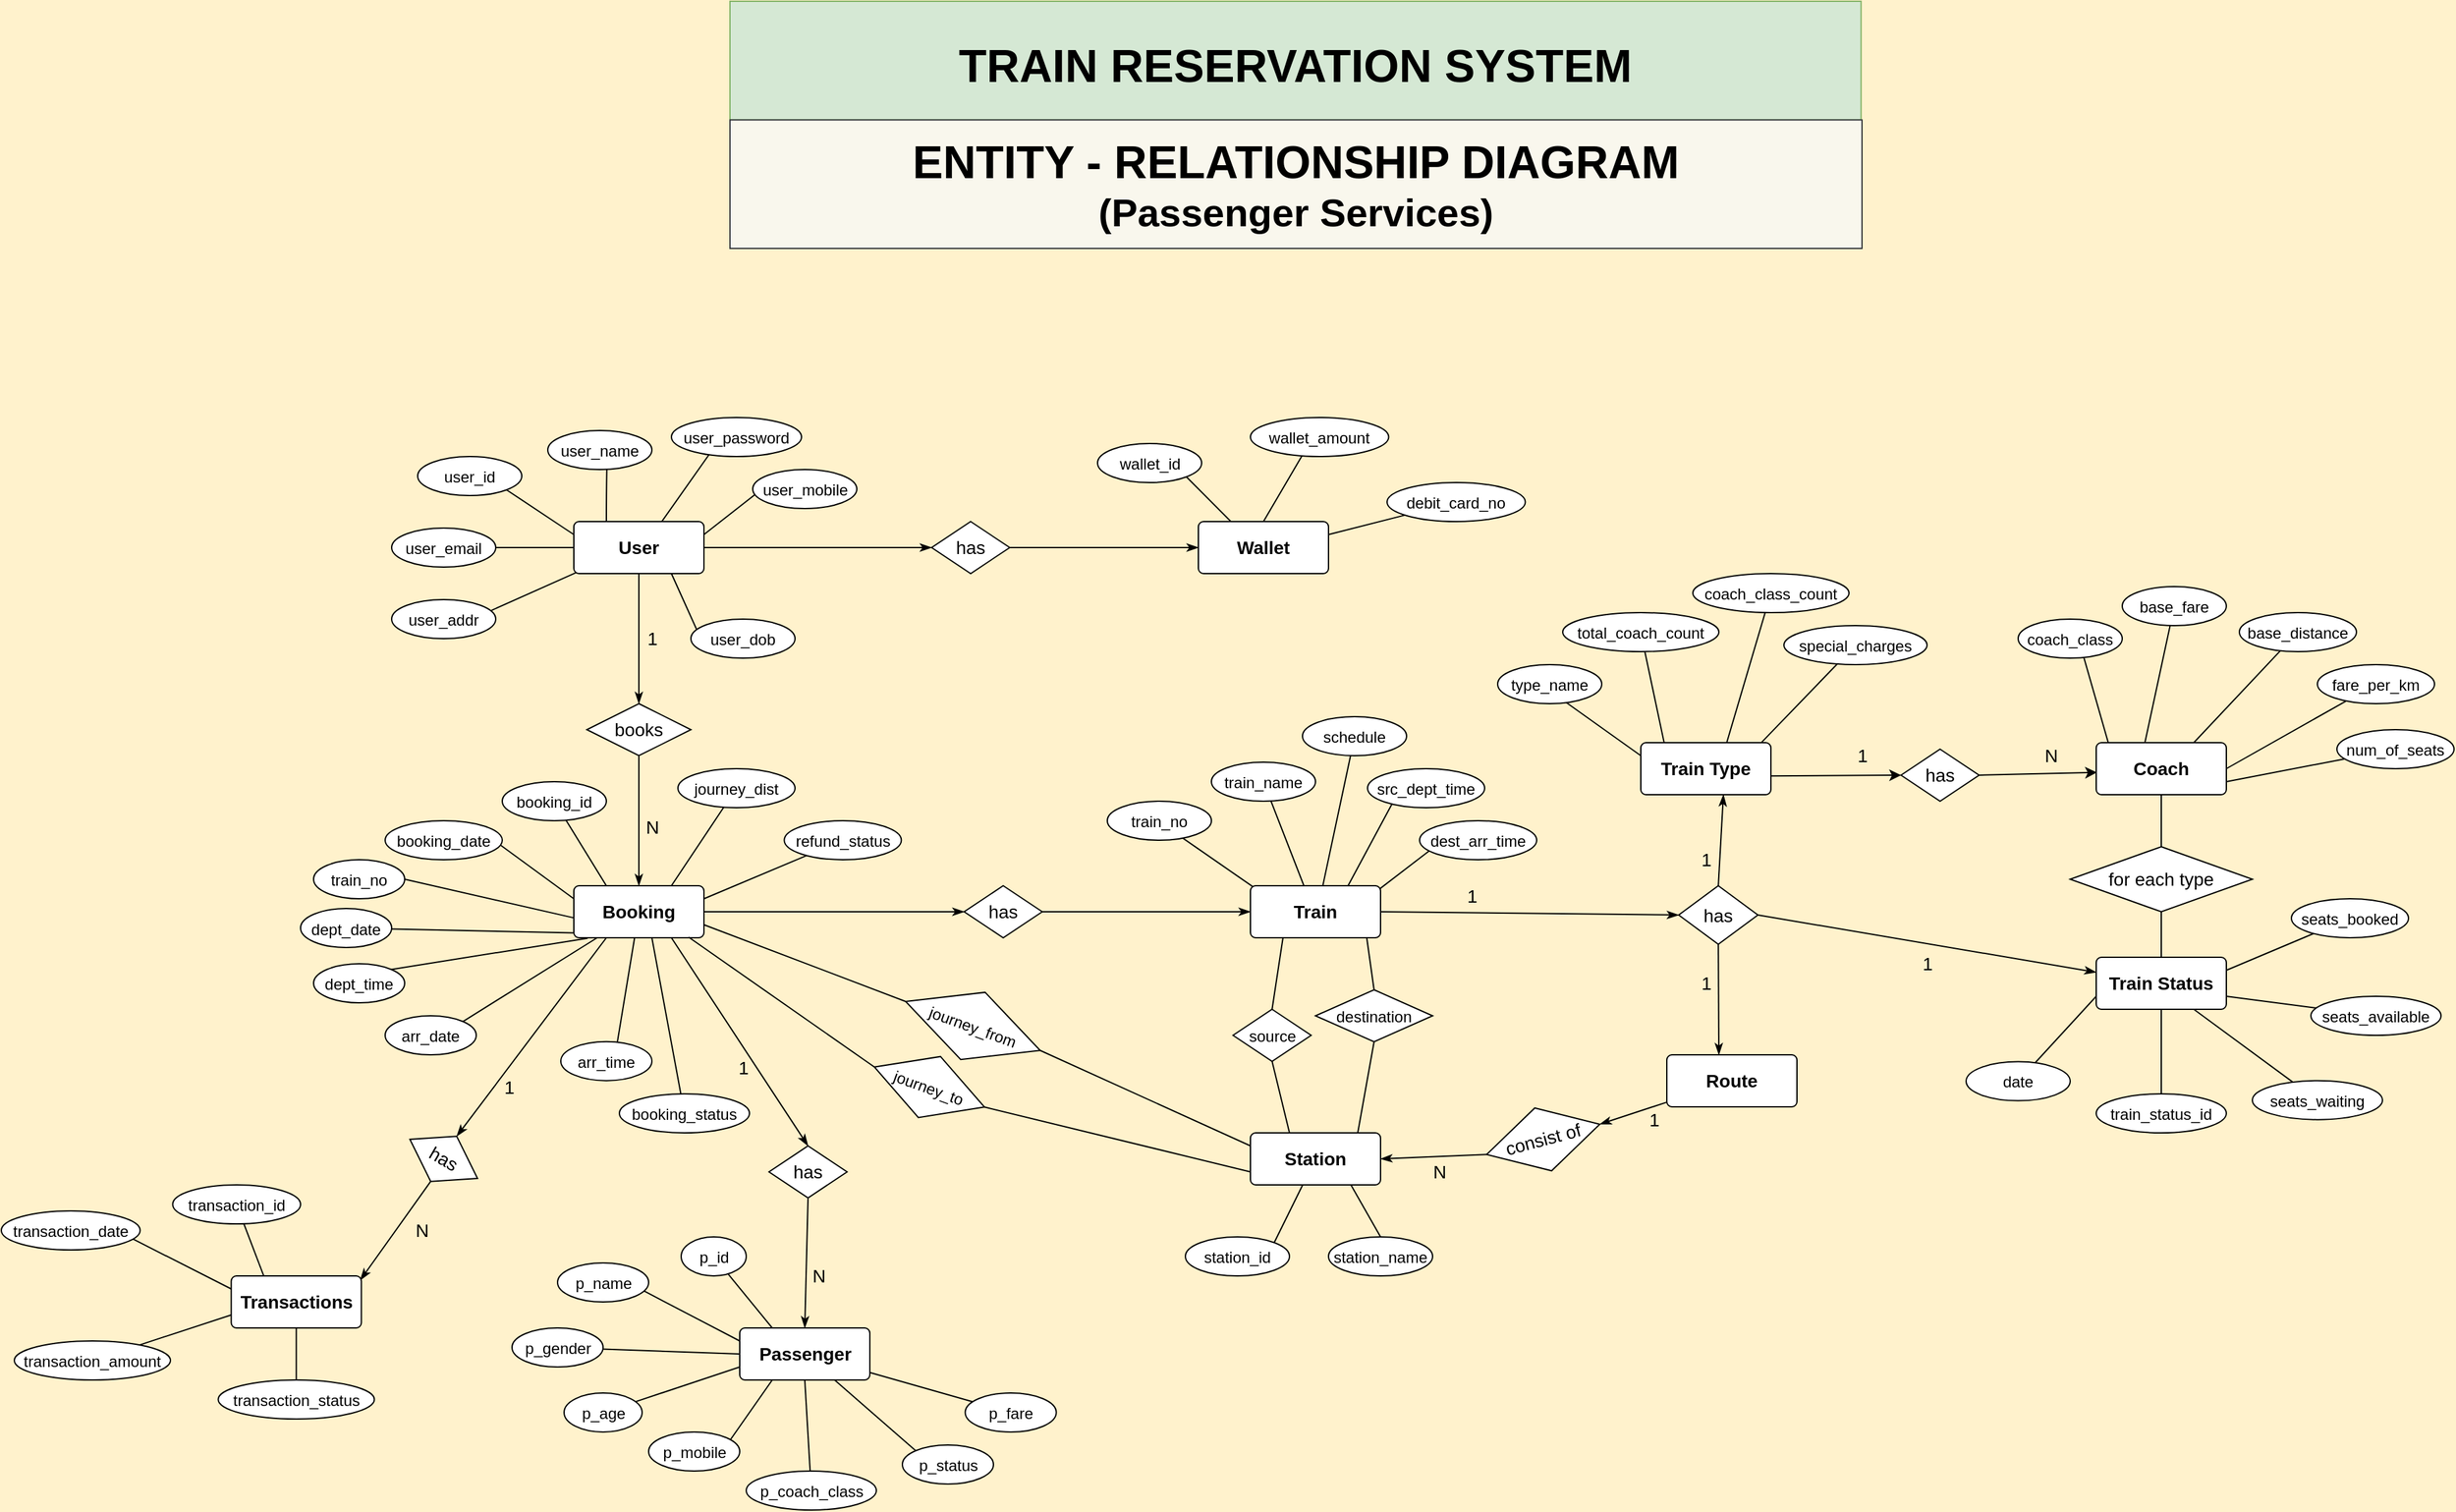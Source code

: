 <mxfile version="18.0.1" type="device"><diagram name="Page-1" id="9f46799a-70d6-7492-0946-bef42562c5a5"><mxGraphModel dx="2607" dy="2647" grid="1" gridSize="10" guides="1" tooltips="1" connect="1" arrows="1" fold="1" page="1" pageScale="1" pageWidth="1100" pageHeight="850" background="#FFF2CC" math="0" shadow="0"><root><mxCell id="0"/><mxCell id="1" parent="0"/><mxCell id="fS3wHEak9zcLF6rcRl_g-36" style="edgeStyle=none;orthogonalLoop=1;jettySize=auto;html=1;exitX=1;exitY=0.5;exitDx=0;exitDy=0;fontSize=14;endArrow=classicThin;endFill=1;" parent="1" source="fS3wHEak9zcLF6rcRl_g-2" target="fS3wHEak9zcLF6rcRl_g-35" edge="1"><mxGeometry relative="1" as="geometry"/></mxCell><mxCell id="v1AzDa6t8f1Orx-Hfr9t-29" style="edgeStyle=none;rounded=0;orthogonalLoop=1;jettySize=auto;html=1;exitX=0.25;exitY=0;exitDx=0;exitDy=0;endArrow=none;endFill=0;" parent="1" source="fS3wHEak9zcLF6rcRl_g-2" target="v1AzDa6t8f1Orx-Hfr9t-25" edge="1"><mxGeometry relative="1" as="geometry"><Array as="points"/></mxGeometry></mxCell><mxCell id="v1AzDa6t8f1Orx-Hfr9t-30" style="edgeStyle=none;rounded=0;orthogonalLoop=1;jettySize=auto;html=1;exitX=0;exitY=0.25;exitDx=0;exitDy=0;entryX=0.981;entryY=0.617;entryDx=0;entryDy=0;entryPerimeter=0;endArrow=none;endFill=0;" parent="1" source="fS3wHEak9zcLF6rcRl_g-2" target="v1AzDa6t8f1Orx-Hfr9t-26" edge="1"><mxGeometry relative="1" as="geometry"/></mxCell><mxCell id="v1AzDa6t8f1Orx-Hfr9t-31" style="edgeStyle=none;rounded=0;orthogonalLoop=1;jettySize=auto;html=1;exitX=0.005;exitY=0.62;exitDx=0;exitDy=0;entryX=1;entryY=0.5;entryDx=0;entryDy=0;endArrow=none;endFill=0;exitPerimeter=0;" parent="1" source="fS3wHEak9zcLF6rcRl_g-2" target="v1AzDa6t8f1Orx-Hfr9t-27" edge="1"><mxGeometry relative="1" as="geometry"/></mxCell><mxCell id="v1AzDa6t8f1Orx-Hfr9t-34" style="edgeStyle=none;rounded=0;orthogonalLoop=1;jettySize=auto;html=1;exitX=-0.005;exitY=0.906;exitDx=0;exitDy=0;endArrow=none;endFill=0;exitPerimeter=0;" parent="1" source="fS3wHEak9zcLF6rcRl_g-2" target="v1AzDa6t8f1Orx-Hfr9t-33" edge="1"><mxGeometry relative="1" as="geometry"><mxPoint x="550" y="130" as="targetPoint"/></mxGeometry></mxCell><mxCell id="v1AzDa6t8f1Orx-Hfr9t-42" style="edgeStyle=none;rounded=0;orthogonalLoop=1;jettySize=auto;html=1;exitX=1;exitY=0.75;exitDx=0;exitDy=0;entryX=0;entryY=0.5;entryDx=0;entryDy=0;endArrow=none;endFill=0;" parent="1" source="fS3wHEak9zcLF6rcRl_g-2" target="v1AzDa6t8f1Orx-Hfr9t-41" edge="1"><mxGeometry relative="1" as="geometry"/></mxCell><mxCell id="v1AzDa6t8f1Orx-Hfr9t-59" style="edgeStyle=none;rounded=0;orthogonalLoop=1;jettySize=auto;html=1;exitX=0.75;exitY=0;exitDx=0;exitDy=0;endArrow=none;endFill=0;" parent="1" source="fS3wHEak9zcLF6rcRl_g-2" target="v1AzDa6t8f1Orx-Hfr9t-58" edge="1"><mxGeometry relative="1" as="geometry"/></mxCell><mxCell id="v1AzDa6t8f1Orx-Hfr9t-62" style="edgeStyle=none;rounded=0;orthogonalLoop=1;jettySize=auto;html=1;exitX=0.75;exitY=1;exitDx=0;exitDy=0;entryX=0.5;entryY=0;entryDx=0;entryDy=0;endArrow=classicThin;endFill=1;" parent="1" source="fS3wHEak9zcLF6rcRl_g-2" target="v1AzDa6t8f1Orx-Hfr9t-61" edge="1"><mxGeometry relative="1" as="geometry"/></mxCell><mxCell id="v1AzDa6t8f1Orx-Hfr9t-84" style="edgeStyle=none;rounded=0;orthogonalLoop=1;jettySize=auto;html=1;exitX=0.5;exitY=1;exitDx=0;exitDy=0;endArrow=none;endFill=0;" parent="1" source="fS3wHEak9zcLF6rcRl_g-2" target="v1AzDa6t8f1Orx-Hfr9t-83" edge="1"><mxGeometry relative="1" as="geometry"><Array as="points"><mxPoint x="660" y="120"/></Array></mxGeometry></mxCell><mxCell id="v1AzDa6t8f1Orx-Hfr9t-94" style="edgeStyle=none;rounded=0;orthogonalLoop=1;jettySize=auto;html=1;exitX=0.25;exitY=1;exitDx=0;exitDy=0;endArrow=classicThin;endFill=1;entryX=0.5;entryY=0;entryDx=0;entryDy=0;" parent="1" source="fS3wHEak9zcLF6rcRl_g-2" target="v1AzDa6t8f1Orx-Hfr9t-93" edge="1"><mxGeometry relative="1" as="geometry"><mxPoint x="550" y="220" as="targetPoint"/></mxGeometry></mxCell><mxCell id="v1AzDa6t8f1Orx-Hfr9t-119" style="edgeStyle=none;rounded=0;orthogonalLoop=1;jettySize=auto;html=1;exitX=1;exitY=0.25;exitDx=0;exitDy=0;endArrow=none;endFill=0;" parent="1" source="fS3wHEak9zcLF6rcRl_g-2" target="v1AzDa6t8f1Orx-Hfr9t-118" edge="1"><mxGeometry relative="1" as="geometry"/></mxCell><mxCell id="fS3wHEak9zcLF6rcRl_g-2" value="&lt;b&gt;&lt;font style=&quot;font-size: 14px;&quot;&gt;Booking&lt;/font&gt;&lt;/b&gt;" style="rounded=1;arcSize=10;whiteSpace=wrap;html=1;align=center;" parent="1" vertex="1"><mxGeometry x="600" y="80" width="100" height="40" as="geometry"/></mxCell><mxCell id="fS3wHEak9zcLF6rcRl_g-15" style="edgeStyle=orthogonalEdgeStyle;rounded=0;orthogonalLoop=1;jettySize=auto;html=1;exitX=0.5;exitY=1;exitDx=0;exitDy=0;fontSize=14;endArrow=classicThin;endFill=1;" parent="1" source="fS3wHEak9zcLF6rcRl_g-4" target="fS3wHEak9zcLF6rcRl_g-5" edge="1"><mxGeometry relative="1" as="geometry"/></mxCell><mxCell id="fS3wHEak9zcLF6rcRl_g-20" style="orthogonalLoop=1;jettySize=auto;html=1;exitX=0;exitY=0.25;exitDx=0;exitDy=0;entryX=1;entryY=1;entryDx=0;entryDy=0;fontSize=14;endArrow=none;endFill=0;" parent="1" source="fS3wHEak9zcLF6rcRl_g-4" target="fS3wHEak9zcLF6rcRl_g-19" edge="1"><mxGeometry relative="1" as="geometry"/></mxCell><mxCell id="fS3wHEak9zcLF6rcRl_g-23" style="edgeStyle=orthogonalEdgeStyle;curved=1;orthogonalLoop=1;jettySize=auto;html=1;exitX=0.25;exitY=0;exitDx=0;exitDy=0;entryX=0.567;entryY=0.977;entryDx=0;entryDy=0;fontSize=12;endArrow=none;endFill=0;entryPerimeter=0;" parent="1" source="fS3wHEak9zcLF6rcRl_g-4" target="fS3wHEak9zcLF6rcRl_g-22" edge="1"><mxGeometry relative="1" as="geometry"/></mxCell><mxCell id="fS3wHEak9zcLF6rcRl_g-25" style="orthogonalLoop=1;jettySize=auto;html=1;exitX=0.672;exitY=0.014;exitDx=0;exitDy=0;entryX=0.292;entryY=0.938;entryDx=0;entryDy=0;entryPerimeter=0;fontSize=10;endArrow=none;endFill=0;exitPerimeter=0;" parent="1" source="fS3wHEak9zcLF6rcRl_g-4" target="fS3wHEak9zcLF6rcRl_g-24" edge="1"><mxGeometry relative="1" as="geometry"/></mxCell><mxCell id="fS3wHEak9zcLF6rcRl_g-27" style="edgeStyle=none;orthogonalLoop=1;jettySize=auto;html=1;exitX=1;exitY=0.25;exitDx=0;exitDy=0;entryX=0.023;entryY=0.639;entryDx=0;entryDy=0;entryPerimeter=0;fontSize=10;endArrow=none;endFill=0;" parent="1" source="fS3wHEak9zcLF6rcRl_g-4" target="fS3wHEak9zcLF6rcRl_g-26" edge="1"><mxGeometry relative="1" as="geometry"/></mxCell><mxCell id="fS3wHEak9zcLF6rcRl_g-29" style="edgeStyle=none;orthogonalLoop=1;jettySize=auto;html=1;exitX=0;exitY=0.5;exitDx=0;exitDy=0;entryX=1;entryY=0.5;entryDx=0;entryDy=0;fontSize=10;endArrow=none;endFill=0;" parent="1" source="fS3wHEak9zcLF6rcRl_g-4" target="fS3wHEak9zcLF6rcRl_g-28" edge="1"><mxGeometry relative="1" as="geometry"/></mxCell><mxCell id="fS3wHEak9zcLF6rcRl_g-31" style="edgeStyle=none;orthogonalLoop=1;jettySize=auto;html=1;exitX=0.75;exitY=1;exitDx=0;exitDy=0;entryX=0.058;entryY=0.285;entryDx=0;entryDy=0;entryPerimeter=0;fontSize=10;endArrow=none;endFill=0;" parent="1" source="fS3wHEak9zcLF6rcRl_g-4" target="fS3wHEak9zcLF6rcRl_g-30" edge="1"><mxGeometry relative="1" as="geometry"/></mxCell><mxCell id="fS3wHEak9zcLF6rcRl_g-33" style="edgeStyle=none;orthogonalLoop=1;jettySize=auto;html=1;exitX=0.019;exitY=0.98;exitDx=0;exitDy=0;entryX=0.959;entryY=0.276;entryDx=0;entryDy=0;entryPerimeter=0;fontSize=10;endArrow=none;endFill=0;exitPerimeter=0;" parent="1" source="fS3wHEak9zcLF6rcRl_g-4" target="fS3wHEak9zcLF6rcRl_g-32" edge="1"><mxGeometry relative="1" as="geometry"/></mxCell><mxCell id="fS3wHEak9zcLF6rcRl_g-4" value="&lt;b&gt;&lt;font style=&quot;font-size: 14px;&quot;&gt;User&lt;/font&gt;&lt;/b&gt;" style="rounded=1;arcSize=10;whiteSpace=wrap;html=1;align=center;" parent="1" vertex="1"><mxGeometry x="600" y="-200" width="100" height="40" as="geometry"/></mxCell><mxCell id="fS3wHEak9zcLF6rcRl_g-14" style="edgeStyle=orthogonalEdgeStyle;rounded=0;orthogonalLoop=1;jettySize=auto;html=1;exitX=0.5;exitY=1;exitDx=0;exitDy=0;fontSize=14;endArrow=classicThin;endFill=1;" parent="1" source="fS3wHEak9zcLF6rcRl_g-5" target="fS3wHEak9zcLF6rcRl_g-2" edge="1"><mxGeometry relative="1" as="geometry"/></mxCell><mxCell id="fS3wHEak9zcLF6rcRl_g-5" value="books" style="shape=rhombus;perimeter=rhombusPerimeter;whiteSpace=wrap;html=1;align=center;fontSize=14;" parent="1" vertex="1"><mxGeometry x="610" y="-60" width="80" height="40" as="geometry"/></mxCell><mxCell id="fS3wHEak9zcLF6rcRl_g-16" value="1" style="text;html=1;align=center;verticalAlign=middle;resizable=0;points=[];autosize=1;strokeColor=none;fillColor=none;fontSize=14;" parent="1" vertex="1"><mxGeometry x="650" y="-120" width="20" height="20" as="geometry"/></mxCell><mxCell id="fS3wHEak9zcLF6rcRl_g-17" value="N&lt;br&gt;" style="text;html=1;align=center;verticalAlign=middle;resizable=0;points=[];autosize=1;strokeColor=none;fillColor=none;fontSize=14;" parent="1" vertex="1"><mxGeometry x="645" y="25" width="30" height="20" as="geometry"/></mxCell><mxCell id="fS3wHEak9zcLF6rcRl_g-26" value="&lt;font style=&quot;font-size: 12px;&quot;&gt;user_mobile&lt;/font&gt;" style="ellipse;whiteSpace=wrap;html=1;align=center;fontSize=14;" parent="1" vertex="1"><mxGeometry x="737.5" y="-240" width="80" height="30" as="geometry"/></mxCell><mxCell id="fS3wHEak9zcLF6rcRl_g-28" value="&lt;font style=&quot;font-size: 12px;&quot;&gt;user_email&lt;/font&gt;" style="ellipse;whiteSpace=wrap;html=1;align=center;fontSize=14;" parent="1" vertex="1"><mxGeometry x="460" y="-195" width="80" height="30" as="geometry"/></mxCell><mxCell id="fS3wHEak9zcLF6rcRl_g-30" value="&lt;font style=&quot;font-size: 12px;&quot;&gt;user_dob&lt;/font&gt;" style="ellipse;whiteSpace=wrap;html=1;align=center;fontSize=14;" parent="1" vertex="1"><mxGeometry x="690" y="-125" width="80" height="30" as="geometry"/></mxCell><mxCell id="fS3wHEak9zcLF6rcRl_g-32" value="&lt;font style=&quot;font-size: 12px;&quot;&gt;user_addr&lt;/font&gt;" style="ellipse;whiteSpace=wrap;html=1;align=center;fontSize=14;" parent="1" vertex="1"><mxGeometry x="460" y="-140" width="80" height="30" as="geometry"/></mxCell><mxCell id="fS3wHEak9zcLF6rcRl_g-40" style="edgeStyle=none;orthogonalLoop=1;jettySize=auto;html=1;exitX=0.018;exitY=0.017;exitDx=0;exitDy=0;entryX=0.708;entryY=0.914;entryDx=0;entryDy=0;entryPerimeter=0;fontSize=14;endArrow=none;endFill=0;exitPerimeter=0;" parent="1" source="fS3wHEak9zcLF6rcRl_g-34" target="fS3wHEak9zcLF6rcRl_g-38" edge="1"><mxGeometry relative="1" as="geometry"/></mxCell><mxCell id="fS3wHEak9zcLF6rcRl_g-42" style="edgeStyle=none;orthogonalLoop=1;jettySize=auto;html=1;exitX=0.412;exitY=0.007;exitDx=0;exitDy=0;fontSize=14;endArrow=none;endFill=0;exitPerimeter=0;" parent="1" source="fS3wHEak9zcLF6rcRl_g-34" target="fS3wHEak9zcLF6rcRl_g-41" edge="1"><mxGeometry relative="1" as="geometry"/></mxCell><mxCell id="fS3wHEak9zcLF6rcRl_g-47" style="edgeStyle=none;orthogonalLoop=1;jettySize=auto;html=1;entryX=0;entryY=0.5;entryDx=0;entryDy=0;fontSize=14;endArrow=classicThin;endFill=1;exitX=1;exitY=0.5;exitDx=0;exitDy=0;" parent="1" source="fS3wHEak9zcLF6rcRl_g-34" target="fS3wHEak9zcLF6rcRl_g-46" edge="1"><mxGeometry relative="1" as="geometry"><mxPoint x="1220" y="113" as="sourcePoint"/></mxGeometry></mxCell><mxCell id="fS3wHEak9zcLF6rcRl_g-67" style="edgeStyle=none;orthogonalLoop=1;jettySize=auto;html=1;exitX=0.75;exitY=0;exitDx=0;exitDy=0;entryX=0.214;entryY=0.875;entryDx=0;entryDy=0;entryPerimeter=0;fontSize=12;endArrow=none;endFill=0;strokeWidth=1;" parent="1" source="fS3wHEak9zcLF6rcRl_g-34" target="fS3wHEak9zcLF6rcRl_g-65" edge="1"><mxGeometry relative="1" as="geometry"/></mxCell><mxCell id="fS3wHEak9zcLF6rcRl_g-69" style="edgeStyle=none;orthogonalLoop=1;jettySize=auto;html=1;exitX=0.998;exitY=0.052;exitDx=0;exitDy=0;entryX=0.085;entryY=0.767;entryDx=0;entryDy=0;fontSize=12;endArrow=none;endFill=0;strokeWidth=1;exitPerimeter=0;entryPerimeter=0;" parent="1" source="fS3wHEak9zcLF6rcRl_g-34" target="fS3wHEak9zcLF6rcRl_g-68" edge="1"><mxGeometry relative="1" as="geometry"/></mxCell><mxCell id="fS3wHEak9zcLF6rcRl_g-76" style="edgeStyle=none;orthogonalLoop=1;jettySize=auto;html=1;exitX=0.5;exitY=0;exitDx=0;exitDy=0;fontSize=12;endArrow=classicThin;endFill=1;strokeWidth=1;entryX=0.635;entryY=0.998;entryDx=0;entryDy=0;entryPerimeter=0;" parent="1" source="fS3wHEak9zcLF6rcRl_g-46" target="fS3wHEak9zcLF6rcRl_g-74" edge="1"><mxGeometry relative="1" as="geometry"><mxPoint x="1420" y="15" as="targetPoint"/></mxGeometry></mxCell><mxCell id="v1AzDa6t8f1Orx-Hfr9t-23" style="edgeStyle=none;rounded=0;orthogonalLoop=1;jettySize=auto;html=1;exitX=0.555;exitY=0.014;exitDx=0;exitDy=0;entryX=0.465;entryY=0.959;entryDx=0;entryDy=0;entryPerimeter=0;endArrow=none;endFill=0;exitPerimeter=0;" parent="1" source="fS3wHEak9zcLF6rcRl_g-34" target="v1AzDa6t8f1Orx-Hfr9t-22" edge="1"><mxGeometry relative="1" as="geometry"/></mxCell><mxCell id="fS3wHEak9zcLF6rcRl_g-34" value="&lt;b&gt;&lt;font style=&quot;font-size: 14px;&quot;&gt;Train&lt;/font&gt;&lt;/b&gt;" style="rounded=1;arcSize=10;whiteSpace=wrap;html=1;align=center;" parent="1" vertex="1"><mxGeometry x="1120" y="80" width="100" height="40" as="geometry"/></mxCell><mxCell id="fS3wHEak9zcLF6rcRl_g-37" style="edgeStyle=none;orthogonalLoop=1;jettySize=auto;html=1;exitX=1;exitY=0.5;exitDx=0;exitDy=0;entryX=0;entryY=0.5;entryDx=0;entryDy=0;fontSize=14;endArrow=classicThin;endFill=1;strokeWidth=1;" parent="1" source="fS3wHEak9zcLF6rcRl_g-35" target="fS3wHEak9zcLF6rcRl_g-34" edge="1"><mxGeometry relative="1" as="geometry"/></mxCell><mxCell id="fS3wHEak9zcLF6rcRl_g-35" value="has&lt;br&gt;" style="shape=rhombus;perimeter=rhombusPerimeter;whiteSpace=wrap;html=1;align=center;fontSize=14;" parent="1" vertex="1"><mxGeometry x="900" y="80" width="60" height="40" as="geometry"/></mxCell><mxCell id="fS3wHEak9zcLF6rcRl_g-38" value="&lt;font style=&quot;font-size: 12px;&quot;&gt;train_no&lt;br&gt;&lt;/font&gt;" style="ellipse;whiteSpace=wrap;html=1;align=center;fontSize=14;" parent="1" vertex="1"><mxGeometry x="1010" y="15" width="80" height="30" as="geometry"/></mxCell><mxCell id="fS3wHEak9zcLF6rcRl_g-41" value="&lt;font style=&quot;font-size: 12px;&quot;&gt;train_name&lt;br&gt;&lt;/font&gt;" style="ellipse;whiteSpace=wrap;html=1;align=center;fontSize=14;" parent="1" vertex="1"><mxGeometry x="1090" y="-15" width="80" height="30" as="geometry"/></mxCell><mxCell id="fS3wHEak9zcLF6rcRl_g-43" value="&lt;span style=&quot;font-size: 14px;&quot;&gt;&lt;b&gt;Station&lt;/b&gt;&lt;/span&gt;" style="rounded=1;arcSize=10;whiteSpace=wrap;html=1;align=center;" parent="1" vertex="1"><mxGeometry x="1120" y="270" width="100" height="40" as="geometry"/></mxCell><mxCell id="fS3wHEak9zcLF6rcRl_g-50" style="edgeStyle=none;orthogonalLoop=1;jettySize=auto;html=1;entryX=1;entryY=0.5;entryDx=0;entryDy=0;fontSize=14;endArrow=classicThin;endFill=1;" parent="1" source="fS3wHEak9zcLF6rcRl_g-45" target="fS3wHEak9zcLF6rcRl_g-49" edge="1"><mxGeometry relative="1" as="geometry"/></mxCell><mxCell id="fS3wHEak9zcLF6rcRl_g-45" value="&lt;span style=&quot;font-size: 14px;&quot;&gt;&lt;b&gt;Route&lt;/b&gt;&lt;/span&gt;" style="rounded=1;arcSize=10;whiteSpace=wrap;html=1;align=center;" parent="1" vertex="1"><mxGeometry x="1440" y="210" width="100" height="40" as="geometry"/></mxCell><mxCell id="fS3wHEak9zcLF6rcRl_g-48" style="edgeStyle=none;orthogonalLoop=1;jettySize=auto;html=1;exitX=0.5;exitY=1;exitDx=0;exitDy=0;fontSize=14;endArrow=classicThin;endFill=1;" parent="1" source="fS3wHEak9zcLF6rcRl_g-46" target="fS3wHEak9zcLF6rcRl_g-45" edge="1"><mxGeometry relative="1" as="geometry"><Array as="points"><mxPoint x="1480" y="210"/></Array></mxGeometry></mxCell><mxCell id="v1AzDa6t8f1Orx-Hfr9t-51" style="edgeStyle=none;rounded=0;orthogonalLoop=1;jettySize=auto;html=1;exitX=1;exitY=0.5;exitDx=0;exitDy=0;endArrow=classicThin;endFill=1;" parent="1" source="fS3wHEak9zcLF6rcRl_g-46" target="v1AzDa6t8f1Orx-Hfr9t-50" edge="1"><mxGeometry relative="1" as="geometry"/></mxCell><mxCell id="fS3wHEak9zcLF6rcRl_g-46" value="has&lt;br&gt;" style="shape=rhombus;perimeter=rhombusPerimeter;whiteSpace=wrap;html=1;align=center;fontSize=14;rotation=0;" parent="1" vertex="1"><mxGeometry x="1449.14" y="80" width="60.86" height="45" as="geometry"/></mxCell><mxCell id="fS3wHEak9zcLF6rcRl_g-51" style="edgeStyle=none;orthogonalLoop=1;jettySize=auto;html=1;exitX=0;exitY=0.5;exitDx=0;exitDy=0;entryX=1;entryY=0.5;entryDx=0;entryDy=0;fontSize=14;endArrow=classicThin;endFill=1;" parent="1" source="fS3wHEak9zcLF6rcRl_g-49" target="fS3wHEak9zcLF6rcRl_g-43" edge="1"><mxGeometry relative="1" as="geometry"/></mxCell><mxCell id="fS3wHEak9zcLF6rcRl_g-49" value="consist of" style="shape=rhombus;perimeter=rhombusPerimeter;whiteSpace=wrap;html=1;align=center;fontSize=14;rotation=-15;" parent="1" vertex="1"><mxGeometry x="1300" y="250" width="90" height="50" as="geometry"/></mxCell><mxCell id="fS3wHEak9zcLF6rcRl_g-52" value="1" style="text;html=1;align=center;verticalAlign=middle;resizable=0;points=[];autosize=1;strokeColor=none;fillColor=none;fontSize=14;" parent="1" vertex="1"><mxGeometry x="1420" y="250" width="20" height="20" as="geometry"/></mxCell><mxCell id="fS3wHEak9zcLF6rcRl_g-53" value="N" style="text;html=1;align=center;verticalAlign=middle;resizable=0;points=[];autosize=1;strokeColor=none;fillColor=none;fontSize=14;" parent="1" vertex="1"><mxGeometry x="1250" y="290" width="30" height="20" as="geometry"/></mxCell><mxCell id="fS3wHEak9zcLF6rcRl_g-54" value="1" style="text;html=1;align=center;verticalAlign=middle;resizable=0;points=[];autosize=1;strokeColor=none;fillColor=none;fontSize=14;" parent="1" vertex="1"><mxGeometry x="1280" y="77.5" width="20" height="20" as="geometry"/></mxCell><mxCell id="fS3wHEak9zcLF6rcRl_g-55" value="1" style="text;html=1;align=center;verticalAlign=middle;resizable=0;points=[];autosize=1;strokeColor=none;fillColor=none;fontSize=14;" parent="1" vertex="1"><mxGeometry x="1460" y="145" width="20" height="20" as="geometry"/></mxCell><mxCell id="fS3wHEak9zcLF6rcRl_g-60" style="edgeStyle=none;orthogonalLoop=1;jettySize=auto;html=1;exitX=0.5;exitY=0;exitDx=0;exitDy=0;entryX=0.25;entryY=1;entryDx=0;entryDy=0;fontSize=12;endArrow=none;endFill=0;" parent="1" source="fS3wHEak9zcLF6rcRl_g-56" target="fS3wHEak9zcLF6rcRl_g-34" edge="1"><mxGeometry relative="1" as="geometry"/></mxCell><mxCell id="fS3wHEak9zcLF6rcRl_g-61" style="edgeStyle=none;orthogonalLoop=1;jettySize=auto;html=1;exitX=0.5;exitY=1;exitDx=0;exitDy=0;entryX=0.3;entryY=0;entryDx=0;entryDy=0;entryPerimeter=0;fontSize=12;endArrow=none;endFill=0;" parent="1" source="fS3wHEak9zcLF6rcRl_g-56" target="fS3wHEak9zcLF6rcRl_g-43" edge="1"><mxGeometry relative="1" as="geometry"/></mxCell><mxCell id="fS3wHEak9zcLF6rcRl_g-56" value="&lt;font style=&quot;font-size: 12px;&quot;&gt;source&lt;/font&gt;" style="shape=rhombus;perimeter=rhombusPerimeter;whiteSpace=wrap;html=1;align=center;fontSize=14;rotation=0;" parent="1" vertex="1"><mxGeometry x="1106.64" y="175" width="60" height="40" as="geometry"/></mxCell><mxCell id="fS3wHEak9zcLF6rcRl_g-62" style="edgeStyle=none;orthogonalLoop=1;jettySize=auto;html=1;exitX=0.5;exitY=1;exitDx=0;exitDy=0;entryX=0.824;entryY=0.009;entryDx=0;entryDy=0;entryPerimeter=0;fontSize=12;endArrow=none;endFill=0;" parent="1" source="fS3wHEak9zcLF6rcRl_g-58" target="fS3wHEak9zcLF6rcRl_g-43" edge="1"><mxGeometry relative="1" as="geometry"/></mxCell><mxCell id="fS3wHEak9zcLF6rcRl_g-63" style="edgeStyle=none;orthogonalLoop=1;jettySize=auto;html=1;exitX=0.5;exitY=0;exitDx=0;exitDy=0;entryX=0.894;entryY=1.003;entryDx=0;entryDy=0;entryPerimeter=0;fontSize=12;endArrow=none;endFill=0;" parent="1" source="fS3wHEak9zcLF6rcRl_g-58" target="fS3wHEak9zcLF6rcRl_g-34" edge="1"><mxGeometry relative="1" as="geometry"/></mxCell><mxCell id="fS3wHEak9zcLF6rcRl_g-58" value="&lt;font style=&quot;font-size: 12px;&quot;&gt;destination&lt;/font&gt;" style="shape=rhombus;perimeter=rhombusPerimeter;whiteSpace=wrap;html=1;align=center;fontSize=14;rotation=0;" parent="1" vertex="1"><mxGeometry x="1170" y="160" width="90" height="40" as="geometry"/></mxCell><mxCell id="fS3wHEak9zcLF6rcRl_g-65" value="&lt;font style=&quot;font-size: 12px;&quot;&gt;src_dept_time&lt;br&gt;&lt;/font&gt;" style="ellipse;whiteSpace=wrap;html=1;align=center;fontSize=14;" parent="1" vertex="1"><mxGeometry x="1210" y="-10" width="90" height="30" as="geometry"/></mxCell><mxCell id="fS3wHEak9zcLF6rcRl_g-68" value="&lt;font style=&quot;font-size: 12px;&quot;&gt;dest_arr_time&lt;br&gt;&lt;/font&gt;" style="ellipse;whiteSpace=wrap;html=1;align=center;fontSize=14;" parent="1" vertex="1"><mxGeometry x="1250" y="30" width="90" height="30" as="geometry"/></mxCell><mxCell id="fS3wHEak9zcLF6rcRl_g-72" style="edgeStyle=none;orthogonalLoop=1;jettySize=auto;html=1;exitX=1;exitY=0;exitDx=0;exitDy=0;fontSize=12;endArrow=none;endFill=0;strokeWidth=1;" parent="1" source="fS3wHEak9zcLF6rcRl_g-70" target="fS3wHEak9zcLF6rcRl_g-43" edge="1"><mxGeometry relative="1" as="geometry"/></mxCell><mxCell id="fS3wHEak9zcLF6rcRl_g-70" value="&lt;font style=&quot;font-size: 12px;&quot;&gt;station_id&lt;br&gt;&lt;/font&gt;" style="ellipse;whiteSpace=wrap;html=1;align=center;fontSize=14;" parent="1" vertex="1"><mxGeometry x="1070" y="350" width="80" height="30" as="geometry"/></mxCell><mxCell id="fS3wHEak9zcLF6rcRl_g-73" style="edgeStyle=none;orthogonalLoop=1;jettySize=auto;html=1;exitX=0.5;exitY=0;exitDx=0;exitDy=0;fontSize=12;endArrow=none;endFill=0;strokeWidth=1;entryX=0.77;entryY=0.991;entryDx=0;entryDy=0;entryPerimeter=0;" parent="1" source="fS3wHEak9zcLF6rcRl_g-71" target="fS3wHEak9zcLF6rcRl_g-43" edge="1"><mxGeometry relative="1" as="geometry"/></mxCell><mxCell id="fS3wHEak9zcLF6rcRl_g-71" value="&lt;font style=&quot;font-size: 12px;&quot;&gt;station_name&lt;br&gt;&lt;/font&gt;" style="ellipse;whiteSpace=wrap;html=1;align=center;fontSize=14;" parent="1" vertex="1"><mxGeometry x="1180" y="350" width="80" height="30" as="geometry"/></mxCell><mxCell id="fS3wHEak9zcLF6rcRl_g-80" style="edgeStyle=none;orthogonalLoop=1;jettySize=auto;html=1;exitX=0;exitY=0.25;exitDx=0;exitDy=0;entryX=0.65;entryY=0.954;entryDx=0;entryDy=0;entryPerimeter=0;fontSize=12;endArrow=none;endFill=0;strokeWidth=1;" parent="1" source="fS3wHEak9zcLF6rcRl_g-74" target="fS3wHEak9zcLF6rcRl_g-79" edge="1"><mxGeometry relative="1" as="geometry"/></mxCell><mxCell id="fS3wHEak9zcLF6rcRl_g-83" style="edgeStyle=none;orthogonalLoop=1;jettySize=auto;html=1;exitX=0.179;exitY=-0.005;exitDx=0;exitDy=0;fontSize=12;endArrow=none;endFill=0;strokeWidth=1;exitPerimeter=0;" parent="1" source="fS3wHEak9zcLF6rcRl_g-74" target="fS3wHEak9zcLF6rcRl_g-82" edge="1"><mxGeometry relative="1" as="geometry"/></mxCell><mxCell id="fS3wHEak9zcLF6rcRl_g-91" style="edgeStyle=none;orthogonalLoop=1;jettySize=auto;html=1;exitX=0.66;exitY=0.003;exitDx=0;exitDy=0;fontSize=12;endArrow=none;endFill=0;strokeWidth=1;exitPerimeter=0;" parent="1" source="fS3wHEak9zcLF6rcRl_g-74" target="v1AzDa6t8f1Orx-Hfr9t-6" edge="1"><mxGeometry relative="1" as="geometry"><mxPoint x="1540" y="-90" as="targetPoint"/></mxGeometry></mxCell><mxCell id="v1AzDa6t8f1Orx-Hfr9t-3" style="rounded=0;orthogonalLoop=1;jettySize=auto;html=1;exitX=0.989;exitY=0.641;exitDx=0;exitDy=0;entryX=0;entryY=0.5;entryDx=0;entryDy=0;exitPerimeter=0;" parent="1" source="fS3wHEak9zcLF6rcRl_g-74" target="v1AzDa6t8f1Orx-Hfr9t-2" edge="1"><mxGeometry relative="1" as="geometry"><mxPoint x="1600" y="30" as="targetPoint"/></mxGeometry></mxCell><mxCell id="v1AzDa6t8f1Orx-Hfr9t-10" style="edgeStyle=none;rounded=0;orthogonalLoop=1;jettySize=auto;html=1;exitX=0.923;exitY=0.008;exitDx=0;exitDy=0;endArrow=none;endFill=0;exitPerimeter=0;" parent="1" source="fS3wHEak9zcLF6rcRl_g-74" target="v1AzDa6t8f1Orx-Hfr9t-9" edge="1"><mxGeometry relative="1" as="geometry"><mxPoint x="1570" y="-130" as="targetPoint"/></mxGeometry></mxCell><mxCell id="fS3wHEak9zcLF6rcRl_g-74" value="&lt;span style=&quot;font-size: 14px;&quot;&gt;&lt;b&gt;Train Type&lt;/b&gt;&lt;/span&gt;" style="rounded=1;arcSize=10;whiteSpace=wrap;html=1;align=center;" parent="1" vertex="1"><mxGeometry x="1420" y="-30" width="100" height="40" as="geometry"/></mxCell><mxCell id="fS3wHEak9zcLF6rcRl_g-78" value="1" style="text;html=1;align=center;verticalAlign=middle;resizable=0;points=[];autosize=1;strokeColor=none;fillColor=none;fontSize=14;" parent="1" vertex="1"><mxGeometry x="1460" y="50" width="20" height="20" as="geometry"/></mxCell><mxCell id="fS3wHEak9zcLF6rcRl_g-79" value="&lt;font style=&quot;font-size: 12px;&quot;&gt;type_name&lt;br&gt;&lt;/font&gt;" style="ellipse;whiteSpace=wrap;html=1;align=center;fontSize=14;" parent="1" vertex="1"><mxGeometry x="1310" y="-90" width="80" height="30" as="geometry"/></mxCell><mxCell id="fS3wHEak9zcLF6rcRl_g-82" value="&lt;font style=&quot;font-size: 12px;&quot;&gt;total_coach_count&lt;br&gt;&lt;/font&gt;" style="ellipse;whiteSpace=wrap;html=1;align=center;fontSize=14;" parent="1" vertex="1"><mxGeometry x="1360" y="-130" width="120" height="30" as="geometry"/></mxCell><mxCell id="v1AzDa6t8f1Orx-Hfr9t-12" style="edgeStyle=none;rounded=0;orthogonalLoop=1;jettySize=auto;html=1;exitX=0.094;exitY=0.013;exitDx=0;exitDy=0;entryX=0.632;entryY=0.992;entryDx=0;entryDy=0;entryPerimeter=0;endArrow=none;endFill=0;exitPerimeter=0;" parent="1" source="v1AzDa6t8f1Orx-Hfr9t-1" target="v1AzDa6t8f1Orx-Hfr9t-11" edge="1"><mxGeometry relative="1" as="geometry"/></mxCell><mxCell id="v1AzDa6t8f1Orx-Hfr9t-15" style="edgeStyle=none;rounded=0;orthogonalLoop=1;jettySize=auto;html=1;exitX=0.373;exitY=0.013;exitDx=0;exitDy=0;endArrow=none;endFill=0;exitPerimeter=0;" parent="1" source="v1AzDa6t8f1Orx-Hfr9t-1" target="v1AzDa6t8f1Orx-Hfr9t-14" edge="1"><mxGeometry relative="1" as="geometry"/></mxCell><mxCell id="v1AzDa6t8f1Orx-Hfr9t-17" style="edgeStyle=none;rounded=0;orthogonalLoop=1;jettySize=auto;html=1;exitX=0.75;exitY=0;exitDx=0;exitDy=0;endArrow=none;endFill=0;" parent="1" source="v1AzDa6t8f1Orx-Hfr9t-1" target="v1AzDa6t8f1Orx-Hfr9t-16" edge="1"><mxGeometry relative="1" as="geometry"/></mxCell><mxCell id="v1AzDa6t8f1Orx-Hfr9t-19" style="edgeStyle=none;rounded=0;orthogonalLoop=1;jettySize=auto;html=1;exitX=1;exitY=0.5;exitDx=0;exitDy=0;endArrow=none;endFill=0;" parent="1" source="v1AzDa6t8f1Orx-Hfr9t-1" target="v1AzDa6t8f1Orx-Hfr9t-18" edge="1"><mxGeometry relative="1" as="geometry"/></mxCell><mxCell id="v1AzDa6t8f1Orx-Hfr9t-21" style="edgeStyle=none;rounded=0;orthogonalLoop=1;jettySize=auto;html=1;exitX=1;exitY=0.75;exitDx=0;exitDy=0;endArrow=none;endFill=0;" parent="1" source="v1AzDa6t8f1Orx-Hfr9t-1" target="v1AzDa6t8f1Orx-Hfr9t-20" edge="1"><mxGeometry relative="1" as="geometry"/></mxCell><mxCell id="v1AzDa6t8f1Orx-Hfr9t-1" value="&lt;span style=&quot;font-size: 14px;&quot;&gt;&lt;b&gt;Coach&lt;/b&gt;&lt;/span&gt;" style="rounded=1;arcSize=10;whiteSpace=wrap;html=1;align=center;" parent="1" vertex="1"><mxGeometry x="1770" y="-30" width="100" height="40" as="geometry"/></mxCell><mxCell id="v1AzDa6t8f1Orx-Hfr9t-5" style="edgeStyle=none;rounded=0;orthogonalLoop=1;jettySize=auto;html=1;exitX=1;exitY=0.5;exitDx=0;exitDy=0;entryX=0.005;entryY=0.572;entryDx=0;entryDy=0;entryPerimeter=0;" parent="1" source="v1AzDa6t8f1Orx-Hfr9t-2" target="v1AzDa6t8f1Orx-Hfr9t-1" edge="1"><mxGeometry relative="1" as="geometry"/></mxCell><mxCell id="v1AzDa6t8f1Orx-Hfr9t-2" value="has&lt;br&gt;" style="shape=rhombus;perimeter=rhombusPerimeter;whiteSpace=wrap;html=1;align=center;fontSize=14;rotation=0;" parent="1" vertex="1"><mxGeometry x="1620" y="-25" width="60" height="40" as="geometry"/></mxCell><mxCell id="v1AzDa6t8f1Orx-Hfr9t-6" value="&lt;font style=&quot;font-size: 12px;&quot;&gt;coach_class_count&lt;br&gt;&lt;/font&gt;" style="ellipse;whiteSpace=wrap;html=1;align=center;fontSize=14;" parent="1" vertex="1"><mxGeometry x="1460" y="-160" width="120" height="30" as="geometry"/></mxCell><mxCell id="v1AzDa6t8f1Orx-Hfr9t-7" value="1" style="text;html=1;align=center;verticalAlign=middle;resizable=0;points=[];autosize=1;strokeColor=none;fillColor=none;fontSize=14;" parent="1" vertex="1"><mxGeometry x="1580" y="-30" width="20" height="20" as="geometry"/></mxCell><mxCell id="v1AzDa6t8f1Orx-Hfr9t-8" value="N" style="text;html=1;align=center;verticalAlign=middle;resizable=0;points=[];autosize=1;strokeColor=none;fillColor=none;fontSize=14;" parent="1" vertex="1"><mxGeometry x="1720" y="-30" width="30" height="20" as="geometry"/></mxCell><mxCell id="v1AzDa6t8f1Orx-Hfr9t-9" value="&lt;font style=&quot;font-size: 12px;&quot;&gt;special_charges&lt;br&gt;&lt;/font&gt;" style="ellipse;whiteSpace=wrap;html=1;align=center;fontSize=14;" parent="1" vertex="1"><mxGeometry x="1530" y="-120" width="110" height="30" as="geometry"/></mxCell><mxCell id="v1AzDa6t8f1Orx-Hfr9t-11" value="&lt;font style=&quot;font-size: 12px;&quot;&gt;coach_class&lt;br&gt;&lt;/font&gt;" style="ellipse;whiteSpace=wrap;html=1;align=center;fontSize=14;" parent="1" vertex="1"><mxGeometry x="1710" y="-125" width="80" height="30" as="geometry"/></mxCell><mxCell id="v1AzDa6t8f1Orx-Hfr9t-14" value="&lt;font style=&quot;font-size: 12px;&quot;&gt;base_fare&lt;br&gt;&lt;/font&gt;" style="ellipse;whiteSpace=wrap;html=1;align=center;fontSize=14;" parent="1" vertex="1"><mxGeometry x="1790" y="-150" width="80" height="30" as="geometry"/></mxCell><mxCell id="v1AzDa6t8f1Orx-Hfr9t-16" value="&lt;font style=&quot;font-size: 12px;&quot;&gt;base_distance&lt;br&gt;&lt;/font&gt;" style="ellipse;whiteSpace=wrap;html=1;align=center;fontSize=14;" parent="1" vertex="1"><mxGeometry x="1880" y="-130" width="90" height="30" as="geometry"/></mxCell><mxCell id="v1AzDa6t8f1Orx-Hfr9t-18" value="&lt;font style=&quot;font-size: 12px;&quot;&gt;fare_per_km&lt;br&gt;&lt;/font&gt;" style="ellipse;whiteSpace=wrap;html=1;align=center;fontSize=14;" parent="1" vertex="1"><mxGeometry x="1940" y="-90" width="90" height="30" as="geometry"/></mxCell><mxCell id="v1AzDa6t8f1Orx-Hfr9t-20" value="&lt;font style=&quot;font-size: 12px;&quot;&gt;num_of_seats&lt;br&gt;&lt;/font&gt;" style="ellipse;whiteSpace=wrap;html=1;align=center;fontSize=14;" parent="1" vertex="1"><mxGeometry x="1955" y="-40" width="90" height="30" as="geometry"/></mxCell><mxCell id="v1AzDa6t8f1Orx-Hfr9t-22" value="&lt;font style=&quot;font-size: 12px;&quot;&gt;schedule&lt;br&gt;&lt;/font&gt;" style="ellipse;whiteSpace=wrap;html=1;align=center;fontSize=14;" parent="1" vertex="1"><mxGeometry x="1160" y="-50" width="80" height="30" as="geometry"/></mxCell><mxCell id="v1AzDa6t8f1Orx-Hfr9t-25" value="&lt;font style=&quot;font-size: 12px;&quot;&gt;booking_id&lt;/font&gt;" style="ellipse;whiteSpace=wrap;html=1;align=center;fontSize=14;" parent="1" vertex="1"><mxGeometry x="545" width="80" height="30" as="geometry"/></mxCell><mxCell id="v1AzDa6t8f1Orx-Hfr9t-26" value="&lt;font style=&quot;font-size: 12px;&quot;&gt;booking_date&lt;/font&gt;" style="ellipse;whiteSpace=wrap;html=1;align=center;fontSize=14;" parent="1" vertex="1"><mxGeometry x="455" y="30" width="90" height="30" as="geometry"/></mxCell><mxCell id="v1AzDa6t8f1Orx-Hfr9t-27" value="&lt;font style=&quot;font-size: 12px;&quot;&gt;train_no&lt;/font&gt;" style="ellipse;whiteSpace=wrap;html=1;align=center;fontSize=14;" parent="1" vertex="1"><mxGeometry x="400" y="60" width="70" height="30" as="geometry"/></mxCell><mxCell id="v1AzDa6t8f1Orx-Hfr9t-28" style="edgeStyle=none;rounded=0;orthogonalLoop=1;jettySize=auto;html=1;exitX=0.5;exitY=1;exitDx=0;exitDy=0;endArrow=none;endFill=0;" parent="1" source="v1AzDa6t8f1Orx-Hfr9t-26" target="v1AzDa6t8f1Orx-Hfr9t-26" edge="1"><mxGeometry relative="1" as="geometry"/></mxCell><mxCell id="v1AzDa6t8f1Orx-Hfr9t-33" value="&lt;span style=&quot;font-size: 12px;&quot;&gt;dept_date&lt;/span&gt;" style="ellipse;whiteSpace=wrap;html=1;align=center;fontSize=14;" parent="1" vertex="1"><mxGeometry x="390" y="97.5" width="70" height="30" as="geometry"/></mxCell><mxCell id="v1AzDa6t8f1Orx-Hfr9t-38" style="edgeStyle=none;rounded=0;orthogonalLoop=1;jettySize=auto;html=1;exitX=1;exitY=0;exitDx=0;exitDy=0;entryX=0.106;entryY=1.008;entryDx=0;entryDy=0;endArrow=none;endFill=0;entryPerimeter=0;" parent="1" source="v1AzDa6t8f1Orx-Hfr9t-35" target="fS3wHEak9zcLF6rcRl_g-2" edge="1"><mxGeometry relative="1" as="geometry"/></mxCell><mxCell id="v1AzDa6t8f1Orx-Hfr9t-35" value="&lt;font style=&quot;font-size: 12px;&quot;&gt;dept_time&lt;/font&gt;" style="ellipse;whiteSpace=wrap;html=1;align=center;fontSize=14;" parent="1" vertex="1"><mxGeometry x="400" y="140" width="70" height="30" as="geometry"/></mxCell><mxCell id="v1AzDa6t8f1Orx-Hfr9t-39" style="edgeStyle=none;rounded=0;orthogonalLoop=1;jettySize=auto;html=1;exitX=1;exitY=0;exitDx=0;exitDy=0;endArrow=none;endFill=0;" parent="1" source="v1AzDa6t8f1Orx-Hfr9t-36" target="fS3wHEak9zcLF6rcRl_g-2" edge="1"><mxGeometry relative="1" as="geometry"/></mxCell><mxCell id="v1AzDa6t8f1Orx-Hfr9t-36" value="&lt;font style=&quot;font-size: 12px;&quot;&gt;arr_date&lt;/font&gt;" style="ellipse;whiteSpace=wrap;html=1;align=center;fontSize=14;" parent="1" vertex="1"><mxGeometry x="455" y="180" width="70" height="30" as="geometry"/></mxCell><mxCell id="v1AzDa6t8f1Orx-Hfr9t-40" style="edgeStyle=none;rounded=0;orthogonalLoop=1;jettySize=auto;html=1;exitX=0.617;exitY=0.065;exitDx=0;exitDy=0;endArrow=none;endFill=0;exitPerimeter=0;" parent="1" source="v1AzDa6t8f1Orx-Hfr9t-37" target="fS3wHEak9zcLF6rcRl_g-2" edge="1"><mxGeometry relative="1" as="geometry"/></mxCell><mxCell id="v1AzDa6t8f1Orx-Hfr9t-37" value="&lt;font style=&quot;font-size: 12px;&quot;&gt;arr_time&lt;/font&gt;" style="ellipse;whiteSpace=wrap;html=1;align=center;fontSize=14;" parent="1" vertex="1"><mxGeometry x="590" y="199.83" width="70" height="30" as="geometry"/></mxCell><mxCell id="v1AzDa6t8f1Orx-Hfr9t-43" style="edgeStyle=none;rounded=0;orthogonalLoop=1;jettySize=auto;html=1;exitX=1;exitY=0.5;exitDx=0;exitDy=0;entryX=0;entryY=0.25;entryDx=0;entryDy=0;endArrow=none;endFill=0;" parent="1" source="v1AzDa6t8f1Orx-Hfr9t-41" target="fS3wHEak9zcLF6rcRl_g-43" edge="1"><mxGeometry relative="1" as="geometry"/></mxCell><mxCell id="v1AzDa6t8f1Orx-Hfr9t-41" value="&lt;font style=&quot;font-size: 12px;&quot;&gt;journey_from&lt;/font&gt;" style="shape=rhombus;perimeter=rhombusPerimeter;whiteSpace=wrap;html=1;align=center;fontSize=14;rotation=20;" parent="1" vertex="1"><mxGeometry x="851.71" y="160.3" width="110" height="55" as="geometry"/></mxCell><mxCell id="v1AzDa6t8f1Orx-Hfr9t-45" style="edgeStyle=none;rounded=0;orthogonalLoop=1;jettySize=auto;html=1;exitX=1;exitY=0.5;exitDx=0;exitDy=0;entryX=0;entryY=0.75;entryDx=0;entryDy=0;endArrow=none;endFill=0;" parent="1" source="v1AzDa6t8f1Orx-Hfr9t-44" target="fS3wHEak9zcLF6rcRl_g-43" edge="1"><mxGeometry relative="1" as="geometry"/></mxCell><mxCell id="v1AzDa6t8f1Orx-Hfr9t-46" style="edgeStyle=none;rounded=0;orthogonalLoop=1;jettySize=auto;html=1;exitX=0;exitY=0.5;exitDx=0;exitDy=0;entryX=0.882;entryY=0.988;entryDx=0;entryDy=0;entryPerimeter=0;endArrow=none;endFill=0;" parent="1" source="v1AzDa6t8f1Orx-Hfr9t-44" target="fS3wHEak9zcLF6rcRl_g-2" edge="1"><mxGeometry relative="1" as="geometry"/></mxCell><mxCell id="v1AzDa6t8f1Orx-Hfr9t-44" value="&lt;font style=&quot;font-size: 12px;&quot;&gt;journey_to&lt;/font&gt;" style="shape=rhombus;perimeter=rhombusPerimeter;whiteSpace=wrap;html=1;align=center;fontSize=14;rotation=20;" parent="1" vertex="1"><mxGeometry x="828.29" y="209.83" width="90" height="49.87" as="geometry"/></mxCell><mxCell id="v1AzDa6t8f1Orx-Hfr9t-53" style="edgeStyle=none;rounded=0;orthogonalLoop=1;jettySize=auto;html=1;exitX=1;exitY=0.25;exitDx=0;exitDy=0;endArrow=none;endFill=0;" parent="1" source="v1AzDa6t8f1Orx-Hfr9t-50" target="v1AzDa6t8f1Orx-Hfr9t-52" edge="1"><mxGeometry relative="1" as="geometry"/></mxCell><mxCell id="v1AzDa6t8f1Orx-Hfr9t-55" style="edgeStyle=none;rounded=0;orthogonalLoop=1;jettySize=auto;html=1;exitX=1;exitY=0.75;exitDx=0;exitDy=0;endArrow=none;endFill=0;" parent="1" source="v1AzDa6t8f1Orx-Hfr9t-50" target="v1AzDa6t8f1Orx-Hfr9t-54" edge="1"><mxGeometry relative="1" as="geometry"/></mxCell><mxCell id="v1AzDa6t8f1Orx-Hfr9t-57" style="edgeStyle=none;rounded=0;orthogonalLoop=1;jettySize=auto;html=1;exitX=0.75;exitY=1;exitDx=0;exitDy=0;endArrow=none;endFill=0;" parent="1" source="v1AzDa6t8f1Orx-Hfr9t-50" target="v1AzDa6t8f1Orx-Hfr9t-56" edge="1"><mxGeometry relative="1" as="geometry"/></mxCell><mxCell id="v1AzDa6t8f1Orx-Hfr9t-87" style="edgeStyle=none;rounded=0;orthogonalLoop=1;jettySize=auto;html=1;endArrow=none;endFill=0;" parent="1" source="v1AzDa6t8f1Orx-Hfr9t-50" target="v1AzDa6t8f1Orx-Hfr9t-86" edge="1"><mxGeometry relative="1" as="geometry"/></mxCell><mxCell id="v1AzDa6t8f1Orx-Hfr9t-89" style="edgeStyle=none;rounded=0;orthogonalLoop=1;jettySize=auto;html=1;exitX=0.5;exitY=0;exitDx=0;exitDy=0;endArrow=none;endFill=0;" parent="1" source="v1AzDa6t8f1Orx-Hfr9t-50" target="v1AzDa6t8f1Orx-Hfr9t-88" edge="1"><mxGeometry relative="1" as="geometry"/></mxCell><mxCell id="-zzbZbHQl8HKwEkkOa0N-2" style="rounded=0;orthogonalLoop=1;jettySize=auto;html=1;exitX=0;exitY=0.75;exitDx=0;exitDy=0;endArrow=none;endFill=0;" parent="1" source="v1AzDa6t8f1Orx-Hfr9t-50" target="-zzbZbHQl8HKwEkkOa0N-1" edge="1"><mxGeometry relative="1" as="geometry"/></mxCell><mxCell id="v1AzDa6t8f1Orx-Hfr9t-50" value="&lt;b&gt;&lt;font style=&quot;font-size: 14px;&quot;&gt;Train Status&lt;/font&gt;&lt;/b&gt;" style="rounded=1;arcSize=10;whiteSpace=wrap;html=1;align=center;" parent="1" vertex="1"><mxGeometry x="1770" y="135" width="100" height="40" as="geometry"/></mxCell><mxCell id="v1AzDa6t8f1Orx-Hfr9t-52" value="&lt;font style=&quot;font-size: 12px;&quot;&gt;seats_booked&lt;br&gt;&lt;/font&gt;" style="ellipse;whiteSpace=wrap;html=1;align=center;fontSize=14;" parent="1" vertex="1"><mxGeometry x="1920" y="90" width="90" height="30" as="geometry"/></mxCell><mxCell id="v1AzDa6t8f1Orx-Hfr9t-54" value="&lt;font style=&quot;font-size: 12px;&quot;&gt;seats_available&lt;br&gt;&lt;/font&gt;" style="ellipse;whiteSpace=wrap;html=1;align=center;fontSize=14;" parent="1" vertex="1"><mxGeometry x="1935" y="165" width="100" height="30" as="geometry"/></mxCell><mxCell id="v1AzDa6t8f1Orx-Hfr9t-56" value="&lt;font style=&quot;font-size: 12px;&quot;&gt;seats_waiting&lt;br&gt;&lt;/font&gt;" style="ellipse;whiteSpace=wrap;html=1;align=center;fontSize=14;" parent="1" vertex="1"><mxGeometry x="1890" y="229.83" width="100" height="30" as="geometry"/></mxCell><mxCell id="v1AzDa6t8f1Orx-Hfr9t-58" value="&lt;span style=&quot;font-size: 12px;&quot;&gt;journey_dist&lt;/span&gt;" style="ellipse;whiteSpace=wrap;html=1;align=center;fontSize=14;" parent="1" vertex="1"><mxGeometry x="680" y="-10" width="90" height="30" as="geometry"/></mxCell><mxCell id="v1AzDa6t8f1Orx-Hfr9t-64" style="edgeStyle=none;rounded=0;orthogonalLoop=1;jettySize=auto;html=1;exitX=0.5;exitY=1;exitDx=0;exitDy=0;entryX=0.5;entryY=0;entryDx=0;entryDy=0;endArrow=classicThin;endFill=1;" parent="1" source="v1AzDa6t8f1Orx-Hfr9t-61" target="v1AzDa6t8f1Orx-Hfr9t-63" edge="1"><mxGeometry relative="1" as="geometry"/></mxCell><mxCell id="v1AzDa6t8f1Orx-Hfr9t-61" value="has&lt;br&gt;" style="shape=rhombus;perimeter=rhombusPerimeter;whiteSpace=wrap;html=1;align=center;fontSize=14;" parent="1" vertex="1"><mxGeometry x="750" y="280" width="60" height="40" as="geometry"/></mxCell><mxCell id="v1AzDa6t8f1Orx-Hfr9t-69" style="edgeStyle=none;rounded=0;orthogonalLoop=1;jettySize=auto;html=1;exitX=0.25;exitY=0;exitDx=0;exitDy=0;endArrow=none;endFill=0;" parent="1" source="v1AzDa6t8f1Orx-Hfr9t-63" target="v1AzDa6t8f1Orx-Hfr9t-67" edge="1"><mxGeometry relative="1" as="geometry"/></mxCell><mxCell id="v1AzDa6t8f1Orx-Hfr9t-70" style="edgeStyle=none;rounded=0;orthogonalLoop=1;jettySize=auto;html=1;exitX=0;exitY=0.25;exitDx=0;exitDy=0;entryX=0.943;entryY=0.712;entryDx=0;entryDy=0;entryPerimeter=0;endArrow=none;endFill=0;" parent="1" source="v1AzDa6t8f1Orx-Hfr9t-63" target="v1AzDa6t8f1Orx-Hfr9t-68" edge="1"><mxGeometry relative="1" as="geometry"/></mxCell><mxCell id="v1AzDa6t8f1Orx-Hfr9t-74" style="edgeStyle=none;rounded=0;orthogonalLoop=1;jettySize=auto;html=1;exitX=0;exitY=0.5;exitDx=0;exitDy=0;endArrow=none;endFill=0;" parent="1" source="v1AzDa6t8f1Orx-Hfr9t-63" target="v1AzDa6t8f1Orx-Hfr9t-71" edge="1"><mxGeometry relative="1" as="geometry"/></mxCell><mxCell id="v1AzDa6t8f1Orx-Hfr9t-75" style="edgeStyle=none;rounded=0;orthogonalLoop=1;jettySize=auto;html=1;exitX=0;exitY=0.75;exitDx=0;exitDy=0;endArrow=none;endFill=0;" parent="1" source="v1AzDa6t8f1Orx-Hfr9t-63" target="v1AzDa6t8f1Orx-Hfr9t-72" edge="1"><mxGeometry relative="1" as="geometry"/></mxCell><mxCell id="v1AzDa6t8f1Orx-Hfr9t-76" style="edgeStyle=none;rounded=0;orthogonalLoop=1;jettySize=auto;html=1;exitX=0.25;exitY=1;exitDx=0;exitDy=0;entryX=0.857;entryY=0.333;entryDx=0;entryDy=0;entryPerimeter=0;endArrow=none;endFill=0;" parent="1" source="v1AzDa6t8f1Orx-Hfr9t-63" target="v1AzDa6t8f1Orx-Hfr9t-73" edge="1"><mxGeometry relative="1" as="geometry"/></mxCell><mxCell id="v1AzDa6t8f1Orx-Hfr9t-78" style="edgeStyle=none;rounded=0;orthogonalLoop=1;jettySize=auto;html=1;exitX=0.5;exitY=1;exitDx=0;exitDy=0;endArrow=none;endFill=0;" parent="1" source="v1AzDa6t8f1Orx-Hfr9t-63" target="v1AzDa6t8f1Orx-Hfr9t-77" edge="1"><mxGeometry relative="1" as="geometry"/></mxCell><mxCell id="v1AzDa6t8f1Orx-Hfr9t-63" value="&lt;b&gt;&lt;font style=&quot;font-size: 14px;&quot;&gt;Passenger&lt;/font&gt;&lt;/b&gt;" style="rounded=1;arcSize=10;whiteSpace=wrap;html=1;align=center;" parent="1" vertex="1"><mxGeometry x="727.5" y="420" width="100" height="40" as="geometry"/></mxCell><mxCell id="v1AzDa6t8f1Orx-Hfr9t-65" value="1" style="text;html=1;align=center;verticalAlign=middle;resizable=0;points=[];autosize=1;strokeColor=none;fillColor=none;fontSize=14;" parent="1" vertex="1"><mxGeometry x="720" y="209.83" width="20" height="20" as="geometry"/></mxCell><mxCell id="v1AzDa6t8f1Orx-Hfr9t-66" value="N" style="text;html=1;align=center;verticalAlign=middle;resizable=0;points=[];autosize=1;strokeColor=none;fillColor=none;fontSize=14;" parent="1" vertex="1"><mxGeometry x="772.5" y="370" width="30" height="20" as="geometry"/></mxCell><mxCell id="v1AzDa6t8f1Orx-Hfr9t-67" value="&lt;font style=&quot;font-size: 12px;&quot;&gt;p_id&lt;/font&gt;" style="ellipse;whiteSpace=wrap;html=1;align=center;fontSize=14;" parent="1" vertex="1"><mxGeometry x="682.5" y="350" width="50" height="30" as="geometry"/></mxCell><mxCell id="v1AzDa6t8f1Orx-Hfr9t-68" value="&lt;font style=&quot;font-size: 12px;&quot;&gt;p_name&lt;/font&gt;" style="ellipse;whiteSpace=wrap;html=1;align=center;fontSize=14;" parent="1" vertex="1"><mxGeometry x="587.5" y="370" width="70" height="30" as="geometry"/></mxCell><mxCell id="v1AzDa6t8f1Orx-Hfr9t-71" value="&lt;font style=&quot;font-size: 12px;&quot;&gt;p_gender&lt;/font&gt;" style="ellipse;whiteSpace=wrap;html=1;align=center;fontSize=14;" parent="1" vertex="1"><mxGeometry x="552.5" y="420" width="70" height="30" as="geometry"/></mxCell><mxCell id="v1AzDa6t8f1Orx-Hfr9t-72" value="&lt;font style=&quot;font-size: 12px;&quot;&gt;p_age&lt;/font&gt;" style="ellipse;whiteSpace=wrap;html=1;align=center;fontSize=14;" parent="1" vertex="1"><mxGeometry x="592.5" y="470" width="60" height="30" as="geometry"/></mxCell><mxCell id="v1AzDa6t8f1Orx-Hfr9t-73" value="&lt;font style=&quot;font-size: 12px;&quot;&gt;p_mobile&lt;br&gt;&lt;/font&gt;" style="ellipse;whiteSpace=wrap;html=1;align=center;fontSize=14;" parent="1" vertex="1"><mxGeometry x="657.5" y="500" width="70" height="30" as="geometry"/></mxCell><mxCell id="v1AzDa6t8f1Orx-Hfr9t-77" value="&lt;font style=&quot;font-size: 12px;&quot;&gt;p_coach_class&lt;br&gt;&lt;/font&gt;" style="ellipse;whiteSpace=wrap;html=1;align=center;fontSize=14;" parent="1" vertex="1"><mxGeometry x="732.5" y="530" width="100" height="30" as="geometry"/></mxCell><mxCell id="v1AzDa6t8f1Orx-Hfr9t-80" style="edgeStyle=none;rounded=0;orthogonalLoop=1;jettySize=auto;html=1;exitX=0;exitY=0;exitDx=0;exitDy=0;endArrow=none;endFill=0;" parent="1" source="v1AzDa6t8f1Orx-Hfr9t-79" target="v1AzDa6t8f1Orx-Hfr9t-63" edge="1"><mxGeometry relative="1" as="geometry"/></mxCell><mxCell id="v1AzDa6t8f1Orx-Hfr9t-79" value="&lt;font style=&quot;font-size: 12px;&quot;&gt;p_status&lt;/font&gt;" style="ellipse;whiteSpace=wrap;html=1;align=center;fontSize=14;" parent="1" vertex="1"><mxGeometry x="852.5" y="510" width="70" height="30" as="geometry"/></mxCell><mxCell id="v1AzDa6t8f1Orx-Hfr9t-82" style="edgeStyle=none;rounded=0;orthogonalLoop=1;jettySize=auto;html=1;endArrow=none;endFill=0;" parent="1" source="v1AzDa6t8f1Orx-Hfr9t-81" target="v1AzDa6t8f1Orx-Hfr9t-63" edge="1"><mxGeometry relative="1" as="geometry"/></mxCell><mxCell id="v1AzDa6t8f1Orx-Hfr9t-81" value="&lt;font style=&quot;font-size: 12px;&quot;&gt;p_fare&lt;/font&gt;" style="ellipse;whiteSpace=wrap;html=1;align=center;fontSize=14;" parent="1" vertex="1"><mxGeometry x="900.79" y="470" width="70" height="30" as="geometry"/></mxCell><mxCell id="v1AzDa6t8f1Orx-Hfr9t-83" value="&lt;font style=&quot;font-size: 12px;&quot;&gt;booking_status&lt;/font&gt;" style="ellipse;whiteSpace=wrap;html=1;align=center;fontSize=14;" parent="1" vertex="1"><mxGeometry x="635" y="240" width="100" height="30" as="geometry"/></mxCell><mxCell id="v1AzDa6t8f1Orx-Hfr9t-85" value="1" style="text;html=1;align=center;verticalAlign=middle;resizable=0;points=[];autosize=1;strokeColor=none;fillColor=none;fontSize=14;" parent="1" vertex="1"><mxGeometry x="1630" y="130" width="20" height="20" as="geometry"/></mxCell><mxCell id="v1AzDa6t8f1Orx-Hfr9t-86" value="&lt;font style=&quot;font-size: 12px;&quot;&gt;train_status_id&lt;br&gt;&lt;/font&gt;" style="ellipse;whiteSpace=wrap;html=1;align=center;fontSize=14;" parent="1" vertex="1"><mxGeometry x="1770" y="240" width="100" height="30" as="geometry"/></mxCell><mxCell id="v1AzDa6t8f1Orx-Hfr9t-90" style="edgeStyle=none;rounded=0;orthogonalLoop=1;jettySize=auto;html=1;exitX=0.5;exitY=0;exitDx=0;exitDy=0;endArrow=none;endFill=0;" parent="1" source="v1AzDa6t8f1Orx-Hfr9t-88" target="v1AzDa6t8f1Orx-Hfr9t-1" edge="1"><mxGeometry relative="1" as="geometry"/></mxCell><mxCell id="v1AzDa6t8f1Orx-Hfr9t-88" value="for each type" style="shape=rhombus;perimeter=rhombusPerimeter;whiteSpace=wrap;html=1;align=center;fontSize=14;rotation=0;" parent="1" vertex="1"><mxGeometry x="1750" y="50" width="140" height="50" as="geometry"/></mxCell><mxCell id="v1AzDa6t8f1Orx-Hfr9t-393" style="edgeStyle=none;rounded=0;orthogonalLoop=1;jettySize=auto;html=1;exitX=0.5;exitY=1;exitDx=0;exitDy=0;entryX=0.992;entryY=0.08;entryDx=0;entryDy=0;entryPerimeter=0;fontSize=12;endArrow=classicThin;endFill=1;" parent="1" source="v1AzDa6t8f1Orx-Hfr9t-93" target="v1AzDa6t8f1Orx-Hfr9t-102" edge="1"><mxGeometry relative="1" as="geometry"/></mxCell><mxCell id="v1AzDa6t8f1Orx-Hfr9t-93" value="has&lt;br&gt;" style="shape=rhombus;perimeter=rhombusPerimeter;whiteSpace=wrap;html=1;align=center;fontSize=14;rotation=30;" parent="1" vertex="1"><mxGeometry x="470" y="270" width="60" height="40" as="geometry"/></mxCell><mxCell id="v1AzDa6t8f1Orx-Hfr9t-96" style="edgeStyle=none;rounded=0;orthogonalLoop=1;jettySize=auto;html=1;exitX=0.25;exitY=0;exitDx=0;exitDy=0;endArrow=none;endFill=0;" parent="1" source="v1AzDa6t8f1Orx-Hfr9t-102" target="v1AzDa6t8f1Orx-Hfr9t-104" edge="1"><mxGeometry relative="1" as="geometry"/></mxCell><mxCell id="v1AzDa6t8f1Orx-Hfr9t-97" style="edgeStyle=none;rounded=0;orthogonalLoop=1;jettySize=auto;html=1;exitX=0;exitY=0.25;exitDx=0;exitDy=0;entryX=0.943;entryY=0.712;entryDx=0;entryDy=0;entryPerimeter=0;endArrow=none;endFill=0;" parent="1" source="v1AzDa6t8f1Orx-Hfr9t-102" target="v1AzDa6t8f1Orx-Hfr9t-105" edge="1"><mxGeometry relative="1" as="geometry"/></mxCell><mxCell id="v1AzDa6t8f1Orx-Hfr9t-117" style="edgeStyle=none;rounded=0;orthogonalLoop=1;jettySize=auto;html=1;exitX=0;exitY=0.75;exitDx=0;exitDy=0;endArrow=none;endFill=0;" parent="1" source="v1AzDa6t8f1Orx-Hfr9t-102" target="v1AzDa6t8f1Orx-Hfr9t-116" edge="1"><mxGeometry relative="1" as="geometry"/></mxCell><mxCell id="v1AzDa6t8f1Orx-Hfr9t-121" style="edgeStyle=none;rounded=0;orthogonalLoop=1;jettySize=auto;html=1;exitX=0.5;exitY=1;exitDx=0;exitDy=0;entryX=0.5;entryY=0;entryDx=0;entryDy=0;endArrow=none;endFill=0;" parent="1" source="v1AzDa6t8f1Orx-Hfr9t-102" target="v1AzDa6t8f1Orx-Hfr9t-120" edge="1"><mxGeometry relative="1" as="geometry"/></mxCell><mxCell id="v1AzDa6t8f1Orx-Hfr9t-102" value="&lt;b&gt;&lt;font style=&quot;font-size: 14px;&quot;&gt;Transactions&lt;/font&gt;&lt;/b&gt;" style="rounded=1;arcSize=10;whiteSpace=wrap;html=1;align=center;" parent="1" vertex="1"><mxGeometry x="336.71" y="380" width="100" height="40" as="geometry"/></mxCell><mxCell id="v1AzDa6t8f1Orx-Hfr9t-104" value="&lt;font style=&quot;font-size: 12px;&quot;&gt;transaction_id&lt;/font&gt;" style="ellipse;whiteSpace=wrap;html=1;align=center;fontSize=14;" parent="1" vertex="1"><mxGeometry x="291.71" y="310" width="98.29" height="30" as="geometry"/></mxCell><mxCell id="v1AzDa6t8f1Orx-Hfr9t-105" value="&lt;span style=&quot;font-size: 12px;&quot;&gt;transaction_date&lt;/span&gt;" style="ellipse;whiteSpace=wrap;html=1;align=center;fontSize=14;" parent="1" vertex="1"><mxGeometry x="160" y="330" width="106.71" height="30" as="geometry"/></mxCell><mxCell id="v1AzDa6t8f1Orx-Hfr9t-116" value="&lt;span style=&quot;font-size: 12px;&quot;&gt;transaction_amount&lt;/span&gt;" style="ellipse;whiteSpace=wrap;html=1;align=center;fontSize=14;" parent="1" vertex="1"><mxGeometry x="170" y="430" width="120" height="30" as="geometry"/></mxCell><mxCell id="v1AzDa6t8f1Orx-Hfr9t-118" value="&lt;span style=&quot;font-size: 12px;&quot;&gt;refund_status&lt;/span&gt;" style="ellipse;whiteSpace=wrap;html=1;align=center;fontSize=14;" parent="1" vertex="1"><mxGeometry x="761.71" y="30" width="90" height="30" as="geometry"/></mxCell><mxCell id="v1AzDa6t8f1Orx-Hfr9t-120" value="&lt;span style=&quot;font-size: 12px;&quot;&gt;transaction_status&lt;/span&gt;" style="ellipse;whiteSpace=wrap;html=1;align=center;fontSize=14;" parent="1" vertex="1"><mxGeometry x="326.71" y="460" width="120" height="30" as="geometry"/></mxCell><mxCell id="v1AzDa6t8f1Orx-Hfr9t-394" value="1" style="text;html=1;align=center;verticalAlign=middle;resizable=0;points=[];autosize=1;strokeColor=none;fillColor=none;fontSize=14;" parent="1" vertex="1"><mxGeometry x="540" y="224.76" width="20" height="20" as="geometry"/></mxCell><mxCell id="v1AzDa6t8f1Orx-Hfr9t-395" value="N" style="text;html=1;align=center;verticalAlign=middle;resizable=0;points=[];autosize=1;strokeColor=none;fillColor=none;fontSize=14;" parent="1" vertex="1"><mxGeometry x="467.5" y="335" width="30" height="20" as="geometry"/></mxCell><mxCell id="fS3wHEak9zcLF6rcRl_g-19" value="&lt;font style=&quot;font-size: 12px;&quot;&gt;user_id&lt;/font&gt;" style="ellipse;whiteSpace=wrap;html=1;align=center;fontSize=14;" parent="1" vertex="1"><mxGeometry x="480" y="-250" width="80" height="30" as="geometry"/></mxCell><mxCell id="fS3wHEak9zcLF6rcRl_g-22" value="&lt;font style=&quot;font-size: 12px;&quot;&gt;user_name&lt;/font&gt;" style="ellipse;whiteSpace=wrap;html=1;align=center;fontSize=14;" parent="1" vertex="1"><mxGeometry x="580" y="-270" width="80" height="30" as="geometry"/></mxCell><mxCell id="fS3wHEak9zcLF6rcRl_g-24" value="&lt;font style=&quot;font-size: 12px;&quot;&gt;user_password&lt;/font&gt;" style="ellipse;whiteSpace=wrap;html=1;align=center;fontSize=14;" parent="1" vertex="1"><mxGeometry x="675" y="-280" width="100" height="30" as="geometry"/></mxCell><mxCell id="-zzbZbHQl8HKwEkkOa0N-1" value="&lt;font style=&quot;font-size: 12px;&quot;&gt;date&lt;br&gt;&lt;/font&gt;" style="ellipse;whiteSpace=wrap;html=1;align=center;fontSize=14;" parent="1" vertex="1"><mxGeometry x="1670" y="215.3" width="80" height="30" as="geometry"/></mxCell><mxCell id="-zzbZbHQl8HKwEkkOa0N-11" style="edgeStyle=none;rounded=0;orthogonalLoop=1;jettySize=auto;html=1;exitX=0.25;exitY=0;exitDx=0;exitDy=0;entryX=1;entryY=1;entryDx=0;entryDy=0;endArrow=none;endFill=0;" parent="1" source="-zzbZbHQl8HKwEkkOa0N-3" target="-zzbZbHQl8HKwEkkOa0N-8" edge="1"><mxGeometry relative="1" as="geometry"/></mxCell><mxCell id="-zzbZbHQl8HKwEkkOa0N-12" style="edgeStyle=none;rounded=0;orthogonalLoop=1;jettySize=auto;html=1;exitX=0.5;exitY=0;exitDx=0;exitDy=0;entryX=0.376;entryY=0.964;entryDx=0;entryDy=0;entryPerimeter=0;endArrow=none;endFill=0;" parent="1" source="-zzbZbHQl8HKwEkkOa0N-3" target="-zzbZbHQl8HKwEkkOa0N-9" edge="1"><mxGeometry relative="1" as="geometry"/></mxCell><mxCell id="-zzbZbHQl8HKwEkkOa0N-13" style="edgeStyle=none;rounded=0;orthogonalLoop=1;jettySize=auto;html=1;exitX=1;exitY=0.25;exitDx=0;exitDy=0;endArrow=none;endFill=0;" parent="1" source="-zzbZbHQl8HKwEkkOa0N-3" target="-zzbZbHQl8HKwEkkOa0N-10" edge="1"><mxGeometry relative="1" as="geometry"/></mxCell><mxCell id="-zzbZbHQl8HKwEkkOa0N-3" value="&lt;b&gt;&lt;font style=&quot;font-size: 14px;&quot;&gt;Wallet&lt;/font&gt;&lt;/b&gt;" style="rounded=1;arcSize=10;whiteSpace=wrap;html=1;align=center;" parent="1" vertex="1"><mxGeometry x="1080" y="-200" width="100" height="40" as="geometry"/></mxCell><mxCell id="-zzbZbHQl8HKwEkkOa0N-4" style="edgeStyle=none;orthogonalLoop=1;jettySize=auto;html=1;exitX=1;exitY=0.5;exitDx=0;exitDy=0;fontSize=14;endArrow=classicThin;endFill=1;" parent="1" source="fS3wHEak9zcLF6rcRl_g-4" target="-zzbZbHQl8HKwEkkOa0N-6" edge="1"><mxGeometry relative="1" as="geometry"><mxPoint x="720.0" y="-180" as="sourcePoint"/></mxGeometry></mxCell><mxCell id="-zzbZbHQl8HKwEkkOa0N-5" style="edgeStyle=none;orthogonalLoop=1;jettySize=auto;html=1;exitX=1;exitY=0.5;exitDx=0;exitDy=0;fontSize=14;endArrow=classicThin;endFill=1;strokeWidth=1;entryX=0;entryY=0.5;entryDx=0;entryDy=0;" parent="1" source="-zzbZbHQl8HKwEkkOa0N-6" target="-zzbZbHQl8HKwEkkOa0N-3" edge="1"><mxGeometry relative="1" as="geometry"><mxPoint x="1075" y="-180" as="targetPoint"/></mxGeometry></mxCell><mxCell id="-zzbZbHQl8HKwEkkOa0N-6" value="has&lt;br&gt;" style="shape=rhombus;perimeter=rhombusPerimeter;whiteSpace=wrap;html=1;align=center;fontSize=14;" parent="1" vertex="1"><mxGeometry x="875" y="-200" width="60" height="40" as="geometry"/></mxCell><mxCell id="-zzbZbHQl8HKwEkkOa0N-8" value="&lt;font style=&quot;font-size: 12px;&quot;&gt;wallet_id&lt;br&gt;&lt;/font&gt;" style="ellipse;whiteSpace=wrap;html=1;align=center;fontSize=14;" parent="1" vertex="1"><mxGeometry x="1002.5" y="-260" width="80" height="30" as="geometry"/></mxCell><mxCell id="-zzbZbHQl8HKwEkkOa0N-9" value="&lt;font style=&quot;font-size: 12px;&quot;&gt;wallet_amount&lt;br&gt;&lt;/font&gt;" style="ellipse;whiteSpace=wrap;html=1;align=center;fontSize=14;" parent="1" vertex="1"><mxGeometry x="1120" y="-280" width="106.25" height="30" as="geometry"/></mxCell><mxCell id="-zzbZbHQl8HKwEkkOa0N-10" value="&lt;font style=&quot;font-size: 12px;&quot;&gt;debit_card_no&lt;br&gt;&lt;/font&gt;" style="ellipse;whiteSpace=wrap;html=1;align=center;fontSize=14;" parent="1" vertex="1"><mxGeometry x="1225" y="-230" width="106.25" height="30" as="geometry"/></mxCell><mxCell id="tvVtqIQS7sHvwq5C92yk-1" value="" style="group" vertex="1" connectable="0" parent="1"><mxGeometry x="720" y="-600" width="870" height="190" as="geometry"/></mxCell><mxCell id="v1AzDa6t8f1Orx-Hfr9t-122" value="&lt;font size=&quot;1&quot; style=&quot;&quot;&gt;&lt;b style=&quot;font-size: 35px;&quot;&gt;TRAIN RESERVATION SYSTEM&lt;/b&gt;&lt;/font&gt;" style="rounded=1;whiteSpace=wrap;html=1;fontSize=47;arcSize=0;fillColor=#d5e8d4;strokeColor=#82b366;" parent="tvVtqIQS7sHvwq5C92yk-1" vertex="1"><mxGeometry width="869.278" height="91.2" as="geometry"/></mxCell><mxCell id="v1AzDa6t8f1Orx-Hfr9t-123" value="&lt;b style=&quot;&quot;&gt;&lt;font style=&quot;&quot;&gt;&lt;span style=&quot;font-size: 35px;&quot;&gt;ENTITY - RELATIONSHIP DIAGRAM&lt;/span&gt;&lt;br&gt;&lt;font style=&quot;font-size: 30px;&quot;&gt;(Passenger Services)&lt;/font&gt;&lt;br&gt;&lt;/font&gt;&lt;/b&gt;" style="rounded=0;whiteSpace=wrap;html=1;fontSize=25;fillColor=#f9f7ed;strokeColor=#36393d;" parent="tvVtqIQS7sHvwq5C92yk-1" vertex="1"><mxGeometry y="91.2" width="870" height="98.8" as="geometry"/></mxCell></root></mxGraphModel></diagram></mxfile>